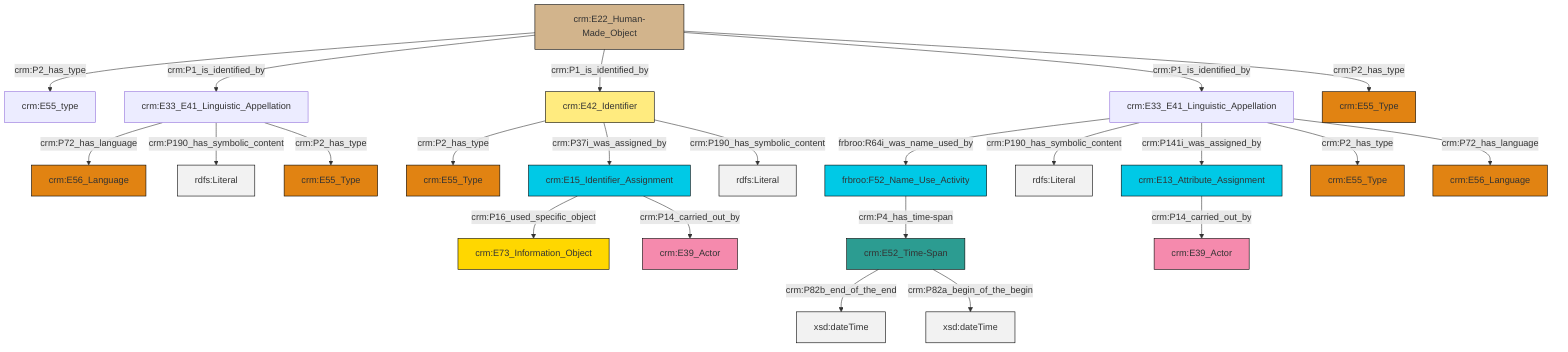 graph TD
classDef Literal fill:#f2f2f2,stroke:#000000;
classDef CRM_Entity fill:#FFFFFF,stroke:#000000;
classDef Temporal_Entity fill:#00C9E6, stroke:#000000;
classDef Type fill:#E18312, stroke:#000000;
classDef Time-Span fill:#2C9C91, stroke:#000000;
classDef Appellation fill:#FFEB7F, stroke:#000000;
classDef Place fill:#008836, stroke:#000000;
classDef Persistent_Item fill:#B266B2, stroke:#000000;
classDef Conceptual_Object fill:#FFD700, stroke:#000000;
classDef Physical_Thing fill:#D2B48C, stroke:#000000;
classDef Actor fill:#f58aad, stroke:#000000;
classDef PC_Classes fill:#4ce600, stroke:#000000;
classDef Multi fill:#cccccc,stroke:#000000;

0["crm:E33_E41_Linguistic_Appellation"]:::Default -->|frbroo:R64i_was_name_used_by| 1["frbroo:F52_Name_Use_Activity"]:::Temporal_Entity
4["crm:E42_Identifier"]:::Appellation -->|crm:P2_has_type| 5["crm:E55_Type"]:::Type
6["crm:E22_Human-Made_Object"]:::Physical_Thing -->|crm:P2_has_type| 7["crm:E55_type"]:::Default
0["crm:E33_E41_Linguistic_Appellation"]:::Default -->|crm:P190_has_symbolic_content| 8[rdfs:Literal]:::Literal
9["crm:E15_Identifier_Assignment"]:::Temporal_Entity -->|crm:P16_used_specific_object| 10["crm:E73_Information_Object"]:::Conceptual_Object
6["crm:E22_Human-Made_Object"]:::Physical_Thing -->|crm:P1_is_identified_by| 11["crm:E33_E41_Linguistic_Appellation"]:::Default
0["crm:E33_E41_Linguistic_Appellation"]:::Default -->|crm:P141i_was_assigned_by| 20["crm:E13_Attribute_Assignment"]:::Temporal_Entity
0["crm:E33_E41_Linguistic_Appellation"]:::Default -->|crm:P2_has_type| 29["crm:E55_Type"]:::Type
11["crm:E33_E41_Linguistic_Appellation"]:::Default -->|crm:P72_has_language| 25["crm:E56_Language"]:::Type
6["crm:E22_Human-Made_Object"]:::Physical_Thing -->|crm:P1_is_identified_by| 4["crm:E42_Identifier"]:::Appellation
4["crm:E42_Identifier"]:::Appellation -->|crm:P37i_was_assigned_by| 9["crm:E15_Identifier_Assignment"]:::Temporal_Entity
6["crm:E22_Human-Made_Object"]:::Physical_Thing -->|crm:P1_is_identified_by| 0["crm:E33_E41_Linguistic_Appellation"]:::Default
11["crm:E33_E41_Linguistic_Appellation"]:::Default -->|crm:P190_has_symbolic_content| 34[rdfs:Literal]:::Literal
13["crm:E52_Time-Span"]:::Time-Span -->|crm:P82b_end_of_the_end| 36[xsd:dateTime]:::Literal
1["frbroo:F52_Name_Use_Activity"]:::Temporal_Entity -->|crm:P4_has_time-span| 13["crm:E52_Time-Span"]:::Time-Span
9["crm:E15_Identifier_Assignment"]:::Temporal_Entity -->|crm:P14_carried_out_by| 2["crm:E39_Actor"]:::Actor
20["crm:E13_Attribute_Assignment"]:::Temporal_Entity -->|crm:P14_carried_out_by| 15["crm:E39_Actor"]:::Actor
6["crm:E22_Human-Made_Object"]:::Physical_Thing -->|crm:P2_has_type| 17["crm:E55_Type"]:::Type
4["crm:E42_Identifier"]:::Appellation -->|crm:P190_has_symbolic_content| 38[rdfs:Literal]:::Literal
13["crm:E52_Time-Span"]:::Time-Span -->|crm:P82a_begin_of_the_begin| 39[xsd:dateTime]:::Literal
0["crm:E33_E41_Linguistic_Appellation"]:::Default -->|crm:P72_has_language| 31["crm:E56_Language"]:::Type
11["crm:E33_E41_Linguistic_Appellation"]:::Default -->|crm:P2_has_type| 22["crm:E55_Type"]:::Type